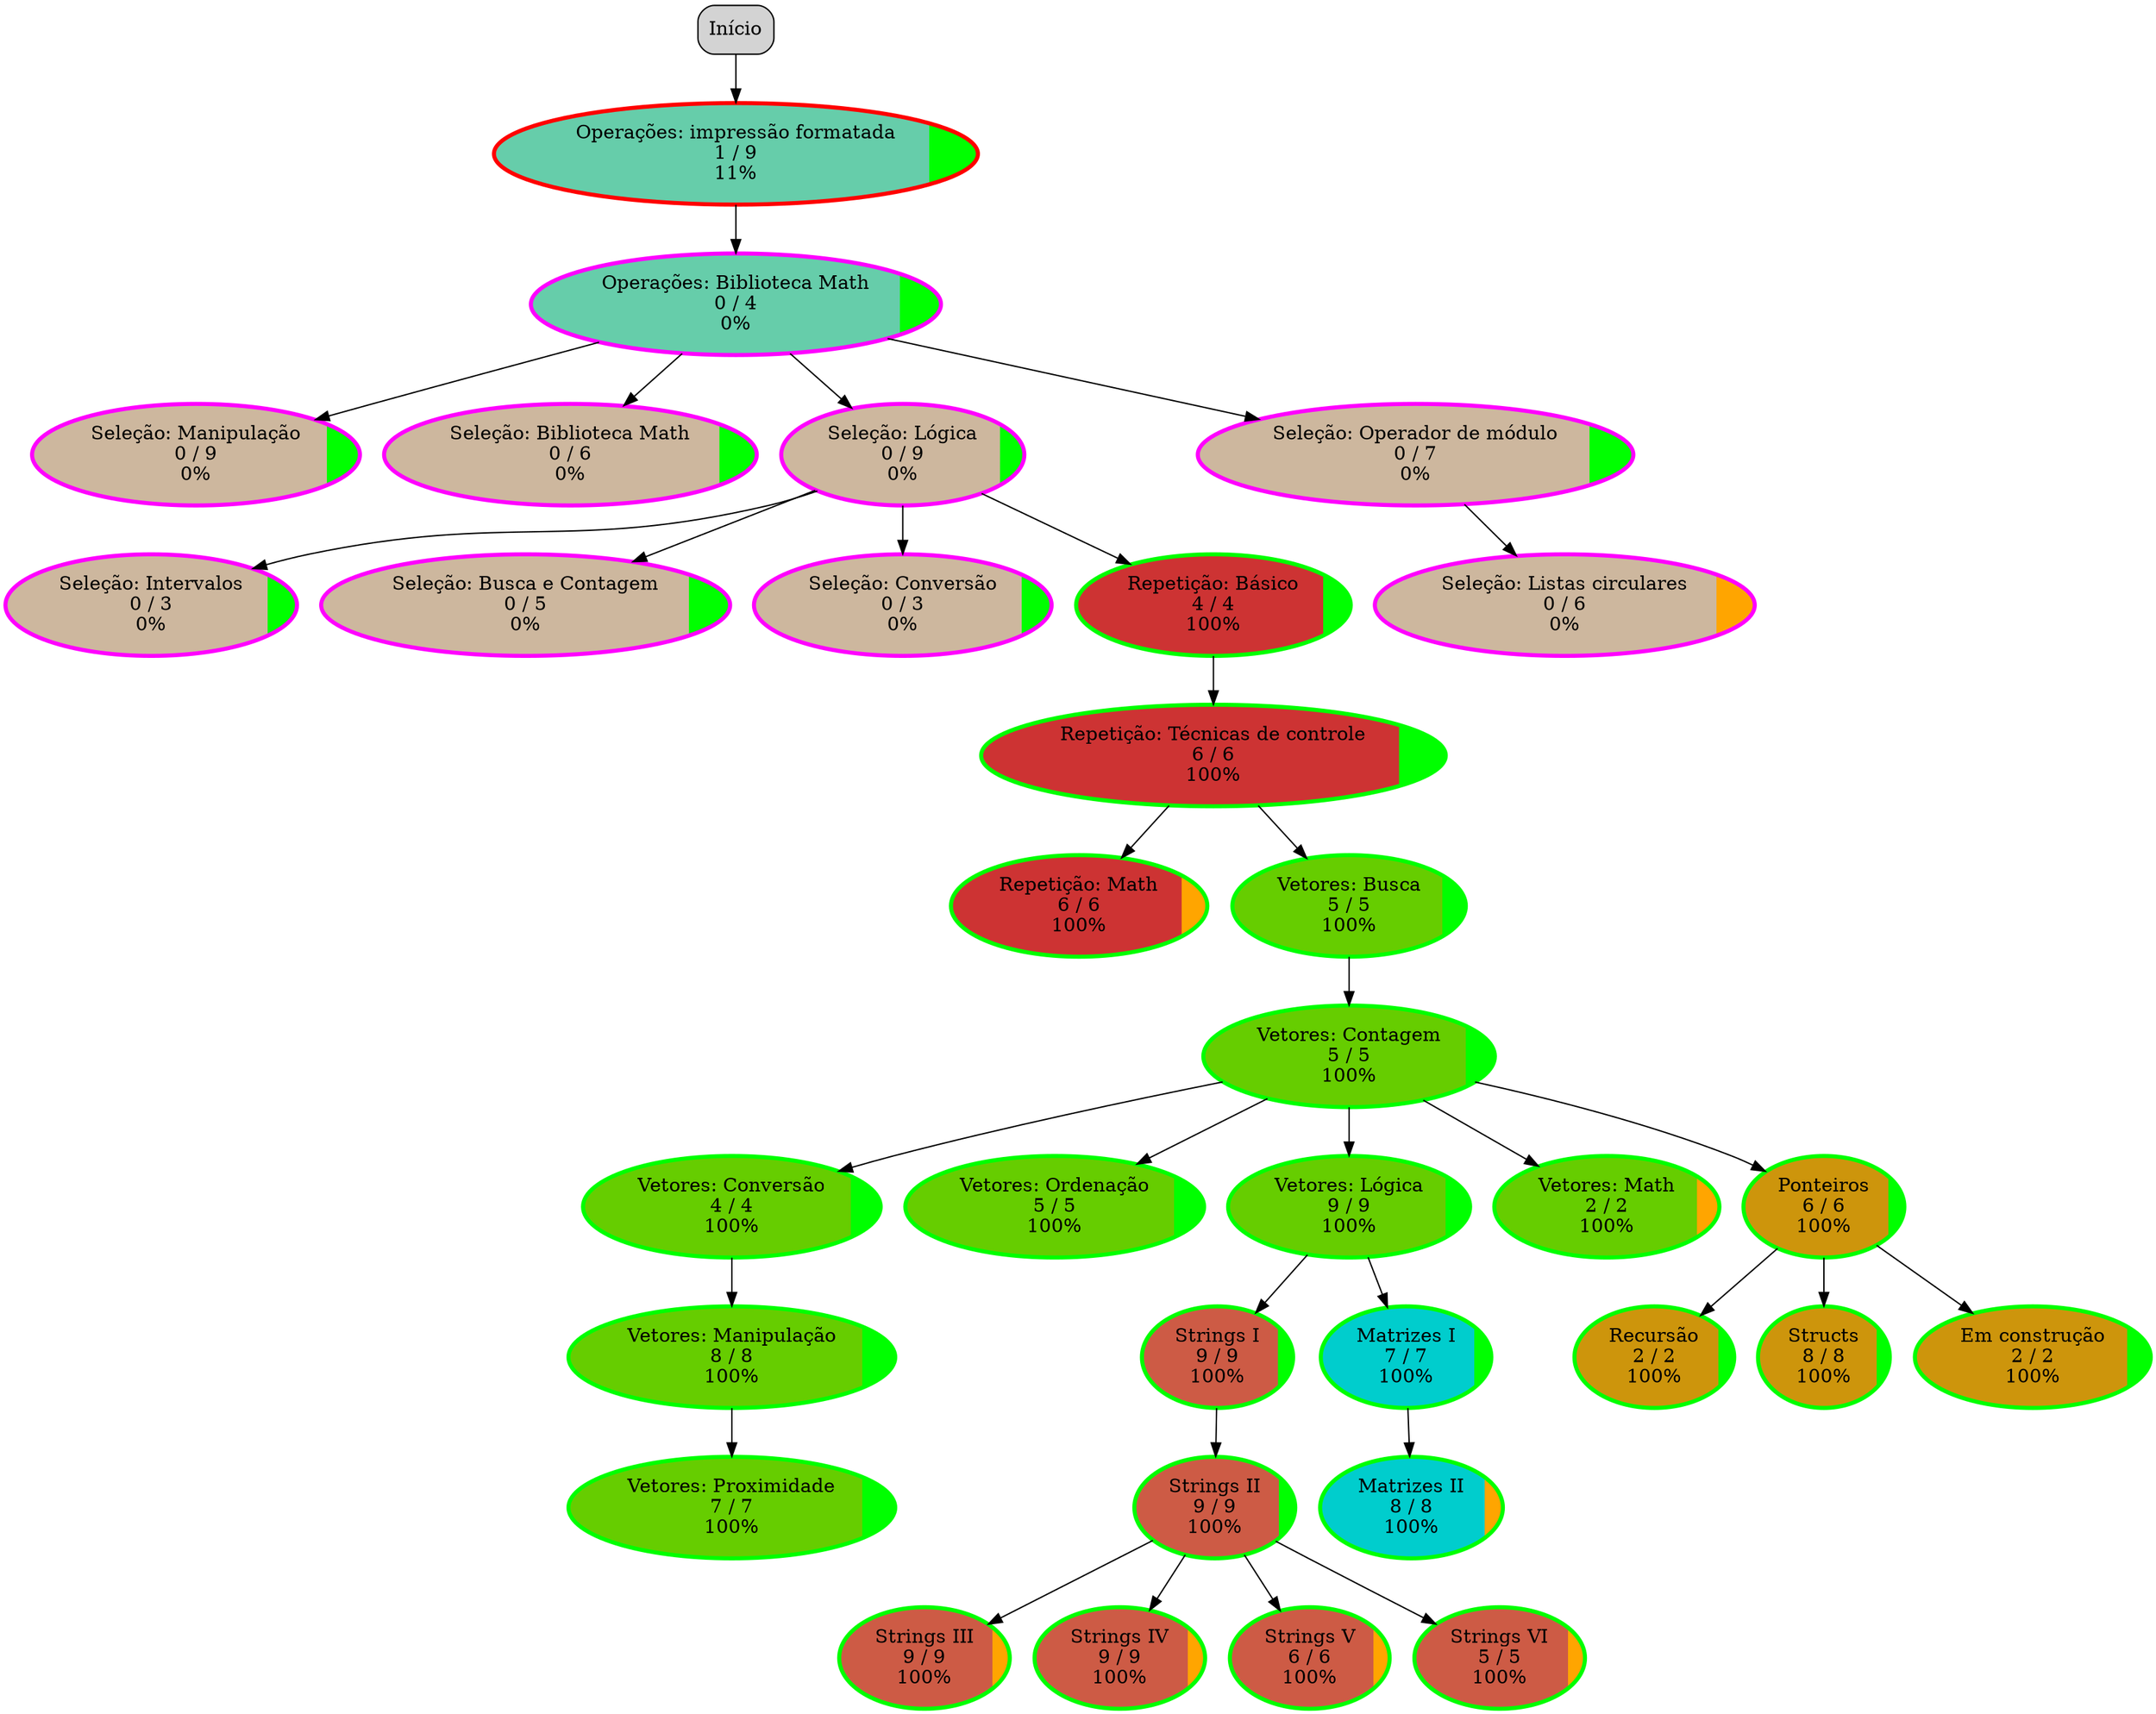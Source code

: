 digraph diag {
  node [penwidth=1, style="rounded,filled", shape=box]
  "Início" -> "Operações: impressão formatada\n1 / 9
11%"
  "Operações: impressão formatada\n1 / 9
11%" -> "Operações: Biblioteca Math\n0 / 4
0%" 
  "Operações: Biblioteca Math\n0 / 4
0%" -> "Seleção: Manipulação\n0 / 9
0%" 
  "Operações: Biblioteca Math\n0 / 4
0%" -> "Seleção: Biblioteca Math\n0 / 6
0%" 
  "Operações: Biblioteca Math\n0 / 4
0%" -> "Seleção: Lógica\n0 / 9
0%" 
  "Operações: Biblioteca Math\n0 / 4
0%" -> "Seleção: Operador de módulo\n0 / 7
0%" 
  "Seleção: Operador de módulo\n0 / 7
0%" -> "Seleção: Listas circulares\n0 / 6
0%" 
  "Seleção: Lógica\n0 / 9
0%" -> "Seleção: Intervalos\n0 / 3
0%" 
  "Seleção: Lógica\n0 / 9
0%" -> "Seleção: Busca e Contagem\n0 / 5
0%" 
  "Seleção: Lógica\n0 / 9
0%" -> "Seleção: Conversão\n0 / 3
0%" 
  "Seleção: Lógica\n0 / 9
0%" -> "Repetição: Básico\n4 / 4
100%" 
  "Repetição: Básico\n4 / 4
100%" -> "Repetição: Técnicas de controle\n6 / 6
100%" 
  "Repetição: Técnicas de controle\n6 / 6
100%" -> "Repetição: Math\n6 / 6
100%" 
  "Repetição: Técnicas de controle\n6 / 6
100%" -> "Vetores: Busca\n5 / 5
100%" 
  "Vetores: Busca\n5 / 5
100%" -> "Vetores: Contagem\n5 / 5
100%" 
  "Vetores: Contagem\n5 / 5
100%" -> "Vetores: Conversão\n4 / 4
100%" 
  "Vetores: Conversão\n4 / 4
100%" -> "Vetores: Manipulação\n8 / 8
100%" 
  "Vetores: Manipulação\n8 / 8
100%" -> "Vetores: Proximidade\n7 / 7
100%" 
  "Vetores: Contagem\n5 / 5
100%" -> "Vetores: Ordenação\n5 / 5
100%" 
  "Vetores: Contagem\n5 / 5
100%" -> "Vetores: Lógica\n9 / 9
100%" 
  "Vetores: Contagem\n5 / 5
100%" -> "Vetores: Math\n2 / 2
100%" 
  "Vetores: Lógica\n9 / 9
100%" -> "Strings I\n9 / 9
100%" 
  "Strings I\n9 / 9
100%" -> "Strings II\n9 / 9
100%" 
  "Strings II\n9 / 9
100%" -> "Strings III\n9 / 9
100%" 
  "Strings II\n9 / 9
100%" -> "Strings IV\n9 / 9
100%" 
  "Strings II\n9 / 9
100%" -> "Strings V\n6 / 6
100%" 
  "Strings II\n9 / 9
100%" -> "Strings VI\n5 / 5
100%" 
  "Vetores: Lógica\n9 / 9
100%" -> "Matrizes I\n7 / 7
100%" 
  "Matrizes I\n7 / 7
100%" -> "Matrizes II\n8 / 8
100%" 
  "Vetores: Contagem\n5 / 5
100%" -> "Ponteiros\n6 / 6
100%" 
  "Ponteiros\n6 / 6
100%" -> "Recursão\n2 / 2
100%" 
  "Ponteiros\n6 / 6
100%" -> "Structs\n8 / 8
100%" 
  "Ponteiros\n6 / 6
100%" -> "Em construção\n2 / 2
100%" 
  "Operações: impressão formatada\n1 / 9
11%" [shape=ellipse color=red penwidth=3 fillcolor="aquamarine3;0.9:lime" ]
  "Operações: Biblioteca Math\n0 / 4
0%" [shape=ellipse color=magenta penwidth=3 fillcolor="aquamarine3;0.9:lime" ]
  "Seleção: Manipulação\n0 / 9
0%" [shape=ellipse color=magenta penwidth=3 fillcolor="bisque3;0.9:lime" ]
  "Seleção: Biblioteca Math\n0 / 6
0%" [shape=ellipse color=magenta penwidth=3 fillcolor="bisque3;0.9:lime" ]
  "Seleção: Lógica\n0 / 9
0%" [shape=ellipse color=magenta penwidth=3 fillcolor="bisque3;0.9:lime" ]
  "Seleção: Operador de módulo\n0 / 7
0%" [shape=ellipse color=magenta penwidth=3 fillcolor="bisque3;0.9:lime" ]
  "Seleção: Listas circulares\n0 / 6
0%" [shape=ellipse color=magenta penwidth=3 fillcolor="bisque3;0.9:orange" ]
  "Seleção: Intervalos\n0 / 3
0%" [shape=ellipse color=magenta penwidth=3 fillcolor="bisque3;0.9:lime" ]
  "Seleção: Busca e Contagem\n0 / 5
0%" [shape=ellipse color=magenta penwidth=3 fillcolor="bisque3;0.9:lime" ]
  "Seleção: Conversão\n0 / 3
0%" [shape=ellipse color=magenta penwidth=3 fillcolor="bisque3;0.9:lime" ]
  "Repetição: Básico\n4 / 4
100%" [shape=ellipse color=green penwidth=3 fillcolor="brown3;0.9:lime" ]
  "Repetição: Técnicas de controle\n6 / 6
100%" [shape=ellipse color=green penwidth=3 fillcolor="brown3;0.9:lime" ]
  "Repetição: Math\n6 / 6
100%" [shape=ellipse color=green penwidth=3 fillcolor="brown3;0.9:orange" ]
  "Vetores: Busca\n5 / 5
100%" [shape=ellipse color=green penwidth=3 fillcolor="chartreuse3;0.9:lime" ]
  "Vetores: Contagem\n5 / 5
100%" [shape=ellipse color=green penwidth=3 fillcolor="chartreuse3;0.9:lime" ]
  "Vetores: Conversão\n4 / 4
100%" [shape=ellipse color=green penwidth=3 fillcolor="chartreuse3;0.9:lime" ]
  "Vetores: Manipulação\n8 / 8
100%" [shape=ellipse color=green penwidth=3 fillcolor="chartreuse3;0.9:lime" ]
  "Vetores: Proximidade\n7 / 7
100%" [shape=ellipse color=green penwidth=3 fillcolor="chartreuse3;0.9:lime" ]
  "Vetores: Ordenação\n5 / 5
100%" [shape=ellipse color=green penwidth=3 fillcolor="chartreuse3;0.9:lime" ]
  "Vetores: Lógica\n9 / 9
100%" [shape=ellipse color=green penwidth=3 fillcolor="chartreuse3;0.9:lime" ]
  "Vetores: Math\n2 / 2
100%" [shape=ellipse color=green penwidth=3 fillcolor="chartreuse3;0.9:orange" ]
  "Strings I\n9 / 9
100%" [shape=ellipse color=green penwidth=3 fillcolor="coral3;0.9:lime" ]
  "Strings II\n9 / 9
100%" [shape=ellipse color=green penwidth=3 fillcolor="coral3;0.9:lime" ]
  "Strings III\n9 / 9
100%" [shape=ellipse color=green penwidth=3 fillcolor="coral3;0.9:orange" ]
  "Strings IV\n9 / 9
100%" [shape=ellipse color=green penwidth=3 fillcolor="coral3;0.9:orange" ]
  "Strings V\n6 / 6
100%" [shape=ellipse color=green penwidth=3 fillcolor="coral3;0.9:orange" ]
  "Strings VI\n5 / 5
100%" [shape=ellipse color=green penwidth=3 fillcolor="coral3;0.9:orange" ]
  "Matrizes I\n7 / 7
100%" [shape=ellipse color=green penwidth=3 fillcolor="cyan3;0.9:lime" ]
  "Matrizes II\n8 / 8
100%" [shape=ellipse color=green penwidth=3 fillcolor="cyan3;0.9:orange" ]
  "Ponteiros\n6 / 6
100%" [shape=ellipse color=green penwidth=3 fillcolor="darkgoldenrod3;0.9:lime" ]
  "Recursão\n2 / 2
100%" [shape=ellipse color=green penwidth=3 fillcolor="darkgoldenrod3;0.9:lime" ]
  "Structs\n8 / 8
100%" [shape=ellipse color=green penwidth=3 fillcolor="darkgoldenrod3;0.9:lime" ]
  "Em construção\n2 / 2
100%" [shape=ellipse color=green penwidth=3 fillcolor="darkgoldenrod3;0.9:lime" ]
}
